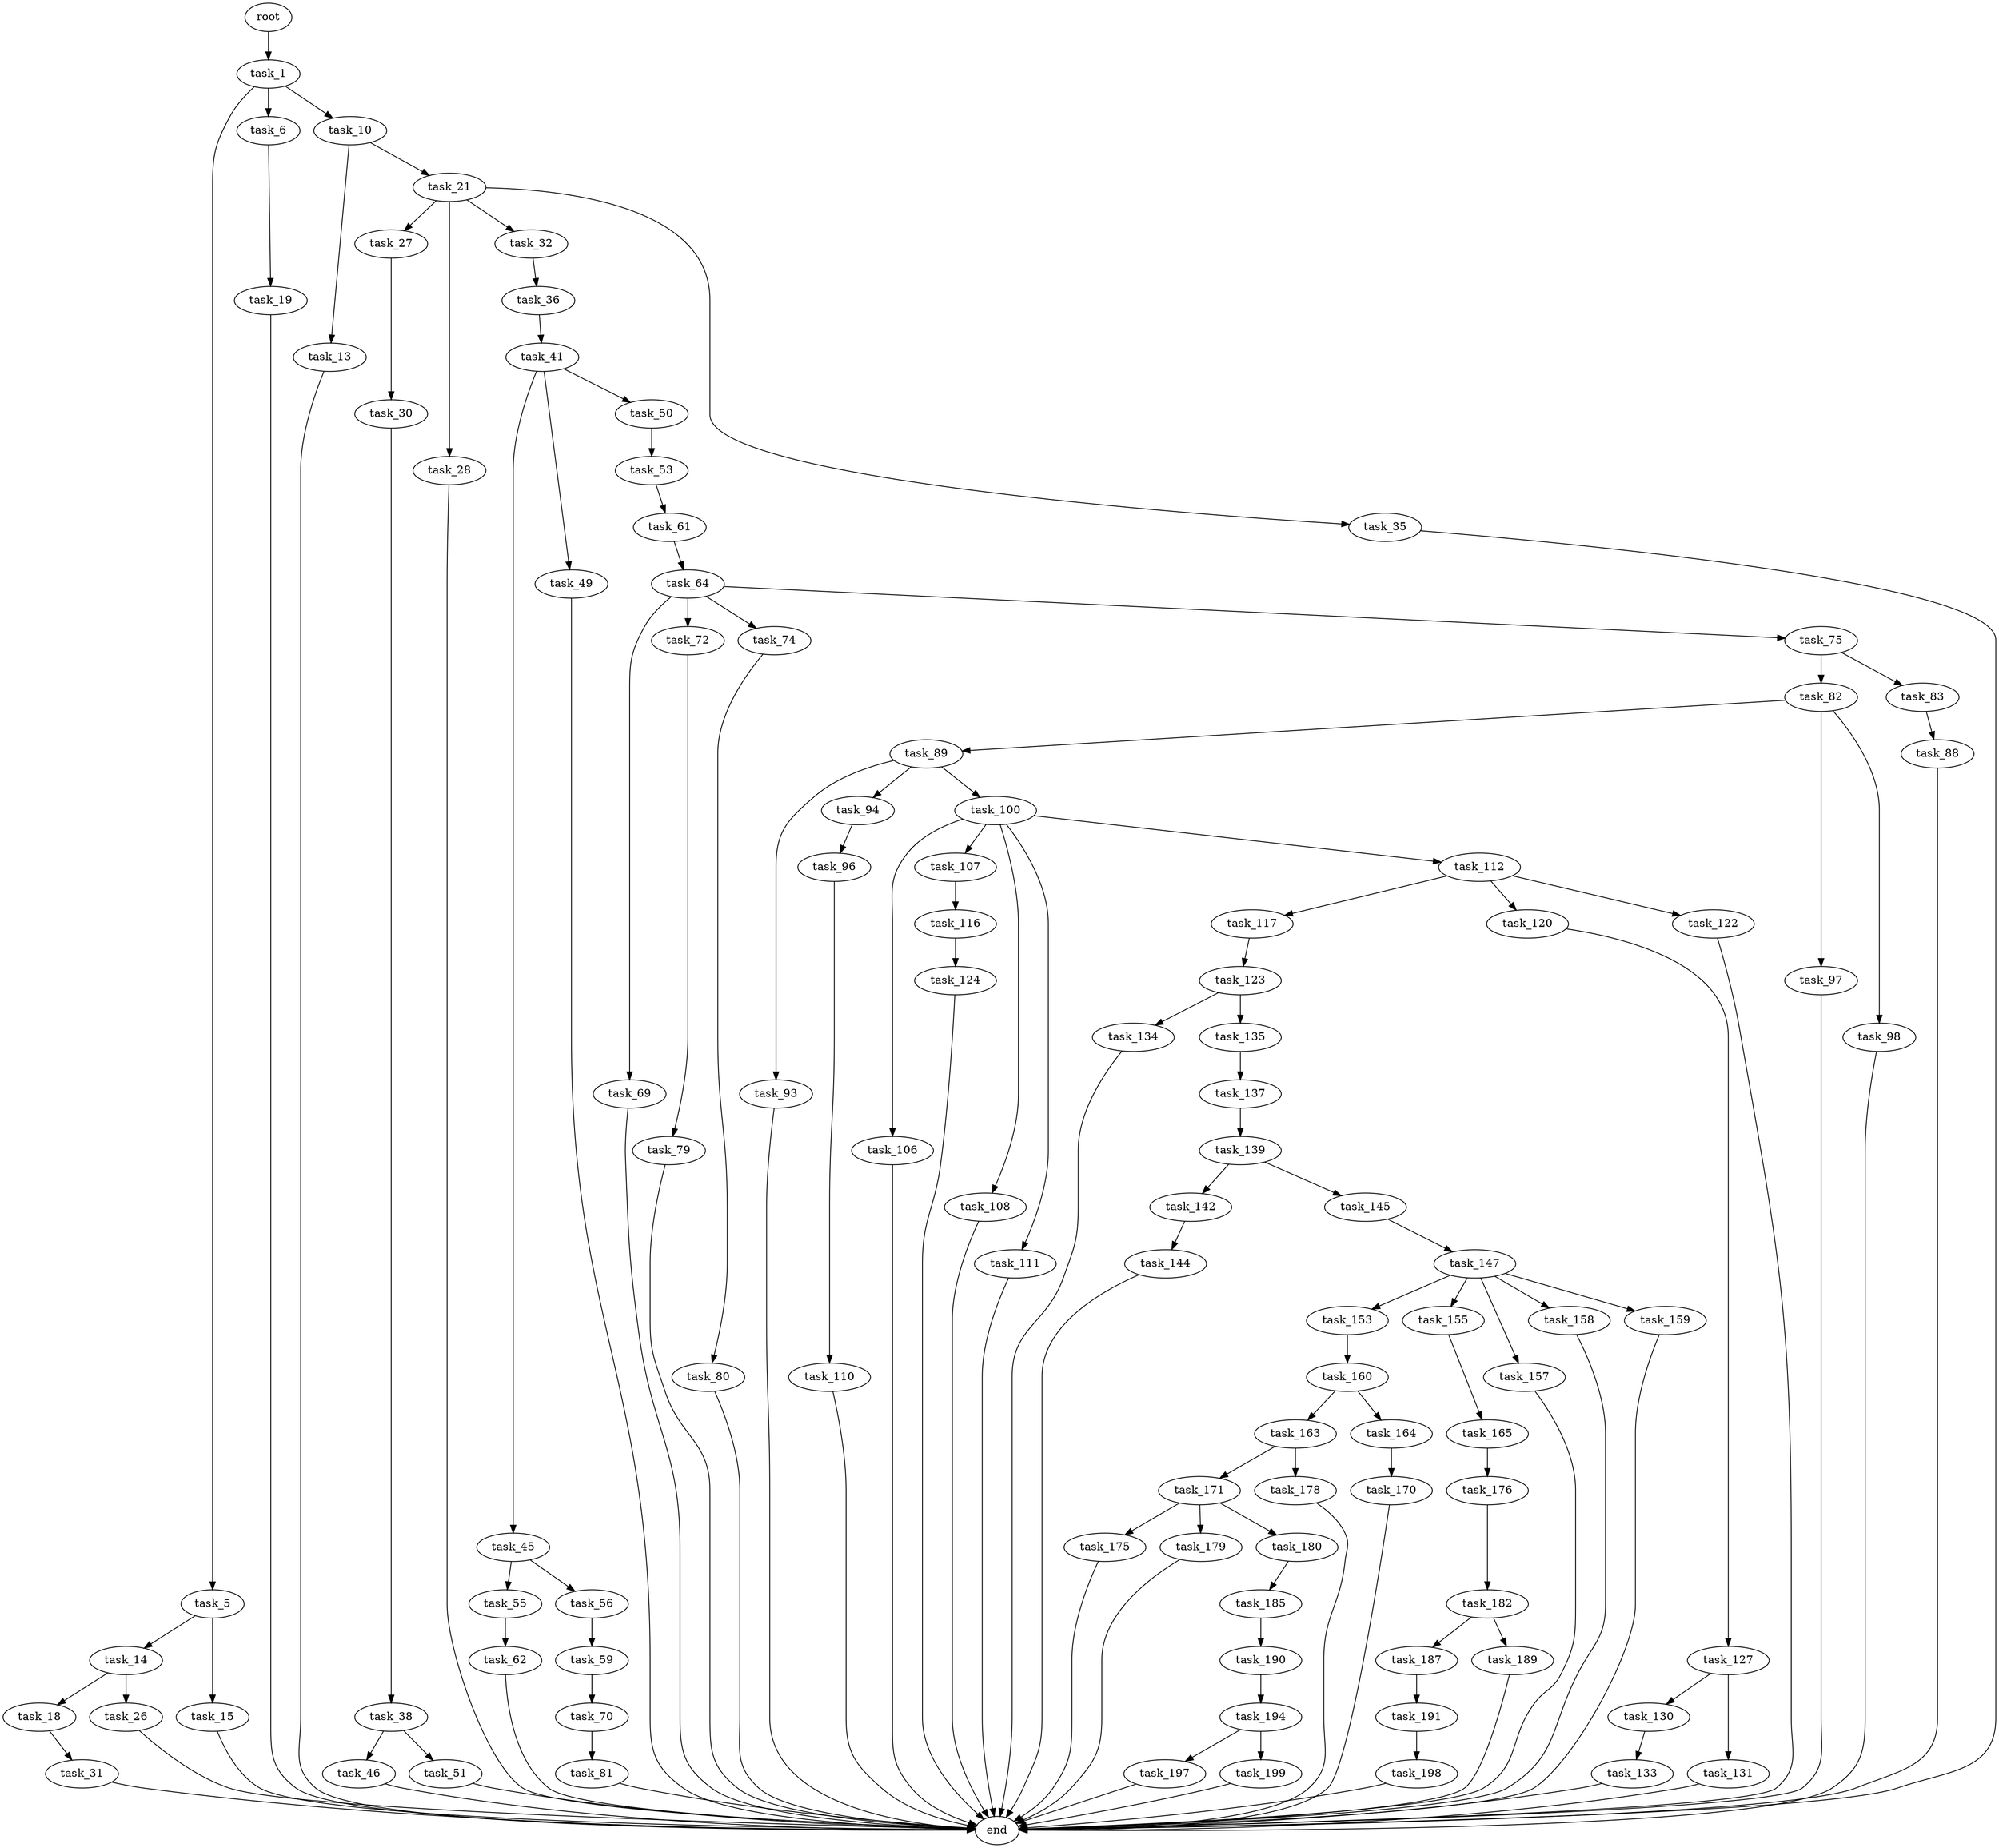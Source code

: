 digraph G {
  root [size="0.000000"];
  task_1 [size="17951051057.000000"];
  task_5 [size="854691401283.000000"];
  task_6 [size="272436728963.000000"];
  task_10 [size="2120460528.000000"];
  task_14 [size="9017985133.000000"];
  task_15 [size="19658405769.000000"];
  task_19 [size="782757789696.000000"];
  task_13 [size="1228272783542.000000"];
  task_21 [size="4133133764.000000"];
  end [size="0.000000"];
  task_18 [size="28991029248.000000"];
  task_26 [size="2750685390.000000"];
  task_31 [size="4143334358.000000"];
  task_27 [size="187868406528.000000"];
  task_28 [size="8154654204.000000"];
  task_32 [size="101048343094.000000"];
  task_35 [size="33846027604.000000"];
  task_30 [size="9444844082.000000"];
  task_38 [size="13467587209.000000"];
  task_36 [size="4508316114.000000"];
  task_41 [size="334505401160.000000"];
  task_46 [size="6820481200.000000"];
  task_51 [size="41814074107.000000"];
  task_45 [size="782757789696.000000"];
  task_49 [size="399269036131.000000"];
  task_50 [size="36523895996.000000"];
  task_55 [size="36576356714.000000"];
  task_56 [size="4828366750.000000"];
  task_53 [size="6307443195.000000"];
  task_61 [size="37502268078.000000"];
  task_62 [size="218751441125.000000"];
  task_59 [size="231928233984.000000"];
  task_70 [size="2427445200.000000"];
  task_64 [size="420392657689.000000"];
  task_69 [size="68719476736.000000"];
  task_72 [size="368293445632.000000"];
  task_74 [size="209755305502.000000"];
  task_75 [size="59701111032.000000"];
  task_81 [size="438237334376.000000"];
  task_79 [size="8314685980.000000"];
  task_80 [size="235588185664.000000"];
  task_82 [size="782757789696.000000"];
  task_83 [size="36870913373.000000"];
  task_89 [size="4544299491.000000"];
  task_97 [size="15010854772.000000"];
  task_98 [size="101767241282.000000"];
  task_88 [size="310006625347.000000"];
  task_93 [size="3722227372.000000"];
  task_94 [size="105963036594.000000"];
  task_100 [size="1818652893.000000"];
  task_96 [size="18701194273.000000"];
  task_110 [size="336490249071.000000"];
  task_106 [size="47890061544.000000"];
  task_107 [size="68719476736.000000"];
  task_108 [size="1175636699.000000"];
  task_111 [size="459403903402.000000"];
  task_112 [size="28991029248.000000"];
  task_116 [size="3316344901.000000"];
  task_117 [size="782757789696.000000"];
  task_120 [size="782757789696.000000"];
  task_122 [size="28991029248.000000"];
  task_124 [size="68719476736.000000"];
  task_123 [size="80473729092.000000"];
  task_127 [size="840845011292.000000"];
  task_134 [size="614586597006.000000"];
  task_135 [size="2573898467.000000"];
  task_130 [size="140795303832.000000"];
  task_131 [size="37797862710.000000"];
  task_133 [size="782757789696.000000"];
  task_137 [size="120476024876.000000"];
  task_139 [size="782757789696.000000"];
  task_142 [size="195940824069.000000"];
  task_145 [size="134217728000.000000"];
  task_144 [size="29899768134.000000"];
  task_147 [size="401094762536.000000"];
  task_153 [size="883210250.000000"];
  task_155 [size="24424831436.000000"];
  task_157 [size="68719476736.000000"];
  task_158 [size="28991029248.000000"];
  task_159 [size="28991029248.000000"];
  task_160 [size="549755813888.000000"];
  task_165 [size="368293445632.000000"];
  task_163 [size="68719476736.000000"];
  task_164 [size="231928233984.000000"];
  task_171 [size="95486267563.000000"];
  task_178 [size="8589934592.000000"];
  task_170 [size="277424804255.000000"];
  task_176 [size="891052256223.000000"];
  task_175 [size="1898933597.000000"];
  task_179 [size="671525816884.000000"];
  task_180 [size="8853134587.000000"];
  task_182 [size="312300932873.000000"];
  task_185 [size="31598882006.000000"];
  task_187 [size="404081380464.000000"];
  task_189 [size="5491258659.000000"];
  task_190 [size="1156736358179.000000"];
  task_191 [size="27900119576.000000"];
  task_194 [size="43557422144.000000"];
  task_198 [size="368251172226.000000"];
  task_197 [size="6421081183.000000"];
  task_199 [size="47586725556.000000"];

  root -> task_1 [size="1.000000"];
  task_1 -> task_5 [size="411041792.000000"];
  task_1 -> task_6 [size="411041792.000000"];
  task_1 -> task_10 [size="411041792.000000"];
  task_5 -> task_14 [size="679477248.000000"];
  task_5 -> task_15 [size="679477248.000000"];
  task_6 -> task_19 [size="209715200.000000"];
  task_10 -> task_13 [size="33554432.000000"];
  task_10 -> task_21 [size="33554432.000000"];
  task_14 -> task_18 [size="301989888.000000"];
  task_14 -> task_26 [size="301989888.000000"];
  task_15 -> end [size="1.000000"];
  task_19 -> end [size="1.000000"];
  task_13 -> end [size="1.000000"];
  task_21 -> task_27 [size="411041792.000000"];
  task_21 -> task_28 [size="411041792.000000"];
  task_21 -> task_32 [size="411041792.000000"];
  task_21 -> task_35 [size="411041792.000000"];
  task_18 -> task_31 [size="75497472.000000"];
  task_26 -> end [size="1.000000"];
  task_31 -> end [size="1.000000"];
  task_27 -> task_30 [size="301989888.000000"];
  task_28 -> end [size="1.000000"];
  task_32 -> task_36 [size="75497472.000000"];
  task_35 -> end [size="1.000000"];
  task_30 -> task_38 [size="301989888.000000"];
  task_38 -> task_46 [size="301989888.000000"];
  task_38 -> task_51 [size="301989888.000000"];
  task_36 -> task_41 [size="411041792.000000"];
  task_41 -> task_45 [size="411041792.000000"];
  task_41 -> task_49 [size="411041792.000000"];
  task_41 -> task_50 [size="411041792.000000"];
  task_46 -> end [size="1.000000"];
  task_51 -> end [size="1.000000"];
  task_45 -> task_55 [size="679477248.000000"];
  task_45 -> task_56 [size="679477248.000000"];
  task_49 -> end [size="1.000000"];
  task_50 -> task_53 [size="679477248.000000"];
  task_55 -> task_62 [size="679477248.000000"];
  task_56 -> task_59 [size="134217728.000000"];
  task_53 -> task_61 [size="209715200.000000"];
  task_61 -> task_64 [size="33554432.000000"];
  task_62 -> end [size="1.000000"];
  task_59 -> task_70 [size="301989888.000000"];
  task_70 -> task_81 [size="134217728.000000"];
  task_64 -> task_69 [size="679477248.000000"];
  task_64 -> task_72 [size="679477248.000000"];
  task_64 -> task_74 [size="679477248.000000"];
  task_64 -> task_75 [size="679477248.000000"];
  task_69 -> end [size="1.000000"];
  task_72 -> task_79 [size="411041792.000000"];
  task_74 -> task_80 [size="679477248.000000"];
  task_75 -> task_82 [size="134217728.000000"];
  task_75 -> task_83 [size="134217728.000000"];
  task_81 -> end [size="1.000000"];
  task_79 -> end [size="1.000000"];
  task_80 -> end [size="1.000000"];
  task_82 -> task_89 [size="679477248.000000"];
  task_82 -> task_97 [size="679477248.000000"];
  task_82 -> task_98 [size="679477248.000000"];
  task_83 -> task_88 [size="33554432.000000"];
  task_89 -> task_93 [size="75497472.000000"];
  task_89 -> task_94 [size="75497472.000000"];
  task_89 -> task_100 [size="75497472.000000"];
  task_97 -> end [size="1.000000"];
  task_98 -> end [size="1.000000"];
  task_88 -> end [size="1.000000"];
  task_93 -> end [size="1.000000"];
  task_94 -> task_96 [size="209715200.000000"];
  task_100 -> task_106 [size="134217728.000000"];
  task_100 -> task_107 [size="134217728.000000"];
  task_100 -> task_108 [size="134217728.000000"];
  task_100 -> task_111 [size="134217728.000000"];
  task_100 -> task_112 [size="134217728.000000"];
  task_96 -> task_110 [size="301989888.000000"];
  task_110 -> end [size="1.000000"];
  task_106 -> end [size="1.000000"];
  task_107 -> task_116 [size="134217728.000000"];
  task_108 -> end [size="1.000000"];
  task_111 -> end [size="1.000000"];
  task_112 -> task_117 [size="75497472.000000"];
  task_112 -> task_120 [size="75497472.000000"];
  task_112 -> task_122 [size="75497472.000000"];
  task_116 -> task_124 [size="75497472.000000"];
  task_117 -> task_123 [size="679477248.000000"];
  task_120 -> task_127 [size="679477248.000000"];
  task_122 -> end [size="1.000000"];
  task_124 -> end [size="1.000000"];
  task_123 -> task_134 [size="75497472.000000"];
  task_123 -> task_135 [size="75497472.000000"];
  task_127 -> task_130 [size="536870912.000000"];
  task_127 -> task_131 [size="536870912.000000"];
  task_134 -> end [size="1.000000"];
  task_135 -> task_137 [size="75497472.000000"];
  task_130 -> task_133 [size="301989888.000000"];
  task_131 -> end [size="1.000000"];
  task_133 -> end [size="1.000000"];
  task_137 -> task_139 [size="209715200.000000"];
  task_139 -> task_142 [size="679477248.000000"];
  task_139 -> task_145 [size="679477248.000000"];
  task_142 -> task_144 [size="209715200.000000"];
  task_145 -> task_147 [size="209715200.000000"];
  task_144 -> end [size="1.000000"];
  task_147 -> task_153 [size="536870912.000000"];
  task_147 -> task_155 [size="536870912.000000"];
  task_147 -> task_157 [size="536870912.000000"];
  task_147 -> task_158 [size="536870912.000000"];
  task_147 -> task_159 [size="536870912.000000"];
  task_153 -> task_160 [size="33554432.000000"];
  task_155 -> task_165 [size="33554432.000000"];
  task_157 -> end [size="1.000000"];
  task_158 -> end [size="1.000000"];
  task_159 -> end [size="1.000000"];
  task_160 -> task_163 [size="536870912.000000"];
  task_160 -> task_164 [size="536870912.000000"];
  task_165 -> task_176 [size="411041792.000000"];
  task_163 -> task_171 [size="134217728.000000"];
  task_163 -> task_178 [size="134217728.000000"];
  task_164 -> task_170 [size="301989888.000000"];
  task_171 -> task_175 [size="75497472.000000"];
  task_171 -> task_179 [size="75497472.000000"];
  task_171 -> task_180 [size="75497472.000000"];
  task_178 -> end [size="1.000000"];
  task_170 -> end [size="1.000000"];
  task_176 -> task_182 [size="679477248.000000"];
  task_175 -> end [size="1.000000"];
  task_179 -> end [size="1.000000"];
  task_180 -> task_185 [size="411041792.000000"];
  task_182 -> task_187 [size="679477248.000000"];
  task_182 -> task_189 [size="679477248.000000"];
  task_185 -> task_190 [size="838860800.000000"];
  task_187 -> task_191 [size="411041792.000000"];
  task_189 -> end [size="1.000000"];
  task_190 -> task_194 [size="838860800.000000"];
  task_191 -> task_198 [size="75497472.000000"];
  task_194 -> task_197 [size="33554432.000000"];
  task_194 -> task_199 [size="33554432.000000"];
  task_198 -> end [size="1.000000"];
  task_197 -> end [size="1.000000"];
  task_199 -> end [size="1.000000"];
}
